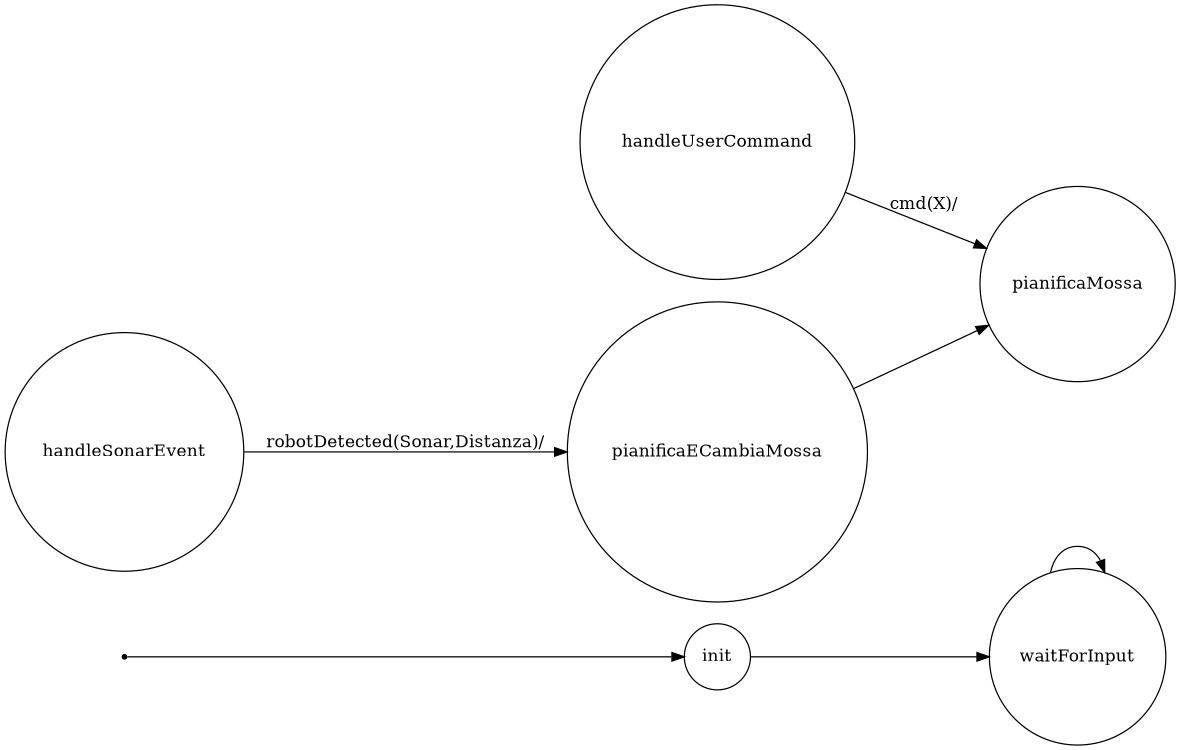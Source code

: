 /*
*
* A GraphViz DOT FSM description 
* Please use a GraphViz visualizer (like http://www.webgraphviz.com)
* 
* Generated by AM,NC,RM
*  
*/
 
digraph finite_state_machine {
  	rankdir=LR;
  	size="8,5"
  	node [shape = point]; iniziale;
  	node [shape = doublecircle]; 
  	node [shape = circle];
  	iniziale -> init [label = ""];
  	
  	
  	init -> waitForInput [ label = ""];
  	
  	waitForInput -> waitForInput [ label = ""];
  	
  	handleUserCommand -> pianificaMossa [ label = "cmd(X)/"];
  	
  	handleSonarEvent -> pianificaECambiaMossa [ label = "robotDetected(Sonar,Distanza)/"];
  	
  	pianificaECambiaMossa -> pianificaMossa [ label = ""];
}